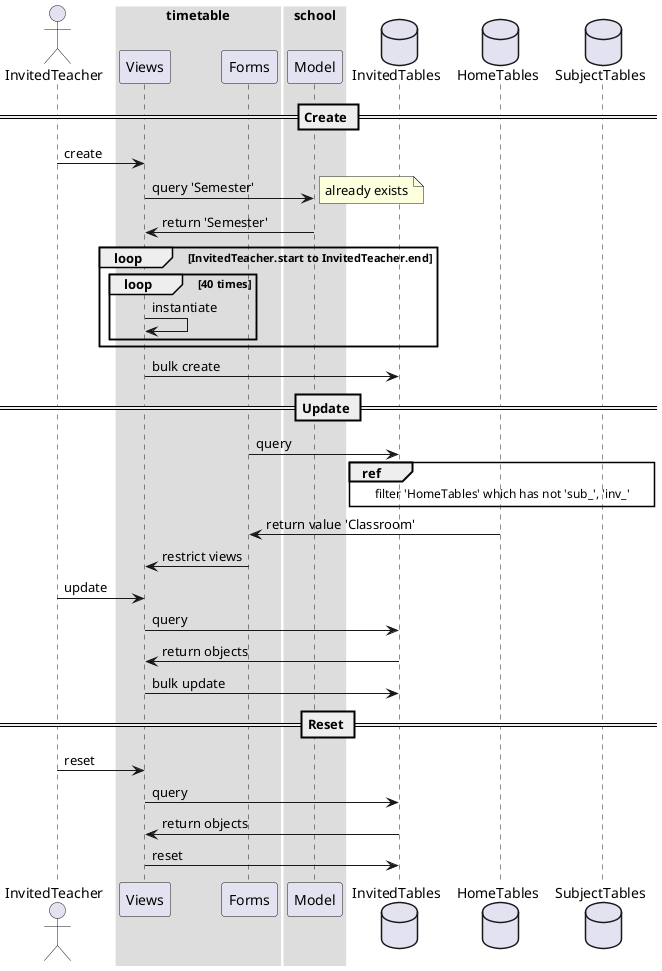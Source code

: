 @startuml
'style'
skinparam SequenceBoxBorderColor #ffffff

'struct'
actor InvitedTeacher

box timetable
    participant Views
    participant Forms
end box

box school
    participant Model
end box

database InvitedTables
database HomeTables
database SubjectTables

'graph'
== Create ==
InvitedTeacher -> Views : create
Views -> Model : query 'Semester'
note right: already exists
Model -> Views : return 'Semester'
    loop InvitedTeacher.start to InvitedTeacher.end
        loop 40 times
            Views -> Views : instantiate
        end
    end
Views -> InvitedTables : bulk create
== Update ==
Forms -> InvitedTables : query
ref over InvitedTables, HomeTables, SubjectTables
    filter 'HomeTables' which has not 'sub_', 'inv_'
end ref
HomeTables -> Forms : return value 'Classroom'
Forms -> Views : restrict views
InvitedTeacher -> Views : update
Views -> InvitedTables : query
InvitedTables -> Views : return objects
Views -> InvitedTables : bulk update
== Reset == 
InvitedTeacher -> Views : reset
Views -> InvitedTables : query
InvitedTables -> Views : return objects
Views -> InvitedTables : reset
@enduml